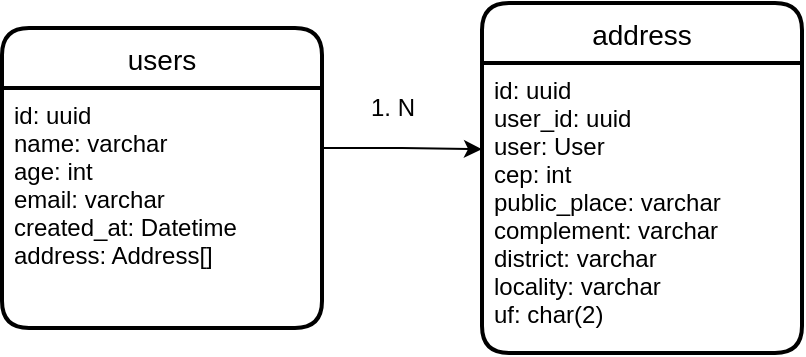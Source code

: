 <mxfile version="20.5.1" type="device"><diagram id="fRfmKZ2AWHIosZYJ9MFT" name="Página-1"><mxGraphModel dx="579" dy="347" grid="1" gridSize="10" guides="1" tooltips="1" connect="1" arrows="1" fold="1" page="1" pageScale="1" pageWidth="827" pageHeight="1169" math="0" shadow="0"><root><mxCell id="0"/><mxCell id="1" parent="0"/><mxCell id="eD-kR6iLnN8t3IF92UXF-1" value="users" style="swimlane;childLayout=stackLayout;horizontal=1;startSize=30;horizontalStack=0;rounded=1;fontSize=14;fontStyle=0;strokeWidth=2;resizeParent=0;resizeLast=1;shadow=0;dashed=0;align=center;" vertex="1" parent="1"><mxGeometry x="160" y="495" width="160" height="150" as="geometry"/></mxCell><mxCell id="eD-kR6iLnN8t3IF92UXF-2" value="id: uuid&#10;name: varchar&#10;age: int&#10;email: varchar&#10;created_at: Datetime&#10;address: Address[]" style="align=left;strokeColor=none;fillColor=none;spacingLeft=4;fontSize=12;verticalAlign=top;resizable=0;rotatable=0;part=1;" vertex="1" parent="eD-kR6iLnN8t3IF92UXF-1"><mxGeometry y="30" width="160" height="120" as="geometry"/></mxCell><mxCell id="eD-kR6iLnN8t3IF92UXF-3" value="address" style="swimlane;childLayout=stackLayout;horizontal=1;startSize=30;horizontalStack=0;rounded=1;fontSize=14;fontStyle=0;strokeWidth=2;resizeParent=0;resizeLast=1;shadow=0;dashed=0;align=center;" vertex="1" parent="1"><mxGeometry x="400" y="482.5" width="160" height="175" as="geometry"/></mxCell><mxCell id="eD-kR6iLnN8t3IF92UXF-4" value="id: uuid&#10;user_id: uuid&#10;user: User&#10;cep: int&#10;public_place: varchar&#10;complement: varchar&#10;district: varchar&#10;locality: varchar&#10;uf: char(2)" style="align=left;strokeColor=none;fillColor=none;spacingLeft=4;fontSize=12;verticalAlign=top;resizable=0;rotatable=0;part=1;" vertex="1" parent="eD-kR6iLnN8t3IF92UXF-3"><mxGeometry y="30" width="160" height="145" as="geometry"/></mxCell><mxCell id="eD-kR6iLnN8t3IF92UXF-23" value="1. N" style="text;html=1;align=center;verticalAlign=middle;resizable=0;points=[];autosize=1;strokeColor=none;fillColor=none;" vertex="1" parent="1"><mxGeometry x="330" y="520" width="50" height="30" as="geometry"/></mxCell><mxCell id="eD-kR6iLnN8t3IF92UXF-27" style="edgeStyle=orthogonalEdgeStyle;rounded=0;orthogonalLoop=1;jettySize=auto;html=1;exitX=1;exitY=0.25;exitDx=0;exitDy=0;entryX=0;entryY=0.297;entryDx=0;entryDy=0;entryPerimeter=0;" edge="1" parent="1" source="eD-kR6iLnN8t3IF92UXF-2" target="eD-kR6iLnN8t3IF92UXF-4"><mxGeometry relative="1" as="geometry"/></mxCell></root></mxGraphModel></diagram></mxfile>